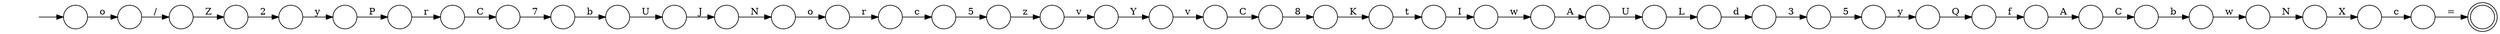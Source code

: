 digraph Automaton {
  rankdir = LR;
  0 [shape=circle,label=""];
  0 -> 43 [label="3"]
  1 [shape=circle,label=""];
  1 -> 17 [label="U"]
  2 [shape=circle,label=""];
  2 -> 39 [label="7"]
  3 [shape=circle,label=""];
  3 -> 30 [label="r"]
  4 [shape=circle,label=""];
  4 -> 11 [label="Q"]
  5 [shape=circle,label=""];
  5 -> 13 [label="o"]
  6 [shape=circle,label=""];
  6 -> 26 [label="c"]
  7 [shape=circle,label=""];
  7 -> 40 [label="w"]
  8 [shape=circle,label=""];
  8 -> 24 [label="2"]
  9 [shape=doublecircle,label=""];
  10 [shape=circle,label=""];
  10 -> 7 [label="b"]
  11 [shape=circle,label=""];
  11 -> 20 [label="f"]
  12 [shape=circle,label=""];
  12 -> 28 [label="8"]
  13 [shape=circle,label=""];
  13 -> 29 [label="r"]
  14 [shape=circle,label=""];
  14 -> 32 [label="5"]
  15 [shape=circle,label=""];
  initial [shape=plaintext,label=""];
  initial -> 15
  15 -> 35 [label="o"]
  16 [shape=circle,label=""];
  16 -> 38 [label="U"]
  17 [shape=circle,label=""];
  17 -> 25 [label="J"]
  18 [shape=circle,label=""];
  18 -> 22 [label="Y"]
  19 [shape=circle,label=""];
  19 -> 6 [label="X"]
  20 [shape=circle,label=""];
  20 -> 42 [label="A"]
  21 [shape=circle,label=""];
  21 -> 18 [label="v"]
  22 [shape=circle,label=""];
  22 -> 27 [label="v"]
  23 [shape=circle,label=""];
  23 -> 16 [label="A"]
  24 [shape=circle,label=""];
  24 -> 44 [label="y"]
  25 [shape=circle,label=""];
  25 -> 5 [label="N"]
  26 [shape=circle,label=""];
  26 -> 9 [label="="]
  27 [shape=circle,label=""];
  27 -> 12 [label="C"]
  28 [shape=circle,label=""];
  28 -> 33 [label="K"]
  29 [shape=circle,label=""];
  29 -> 14 [label="c"]
  30 [shape=circle,label=""];
  30 -> 2 [label="C"]
  31 [shape=circle,label=""];
  31 -> 0 [label="d"]
  32 [shape=circle,label=""];
  32 -> 21 [label="z"]
  33 [shape=circle,label=""];
  33 -> 36 [label="t"]
  34 [shape=circle,label=""];
  34 -> 8 [label="Z"]
  35 [shape=circle,label=""];
  35 -> 34 [label="/"]
  36 [shape=circle,label=""];
  36 -> 41 [label="I"]
  37 [shape=circle,label=""];
  37 -> 4 [label="y"]
  38 [shape=circle,label=""];
  38 -> 31 [label="L"]
  39 [shape=circle,label=""];
  39 -> 1 [label="b"]
  40 [shape=circle,label=""];
  40 -> 19 [label="N"]
  41 [shape=circle,label=""];
  41 -> 23 [label="w"]
  42 [shape=circle,label=""];
  42 -> 10 [label="C"]
  43 [shape=circle,label=""];
  43 -> 37 [label="5"]
  44 [shape=circle,label=""];
  44 -> 3 [label="P"]
}
